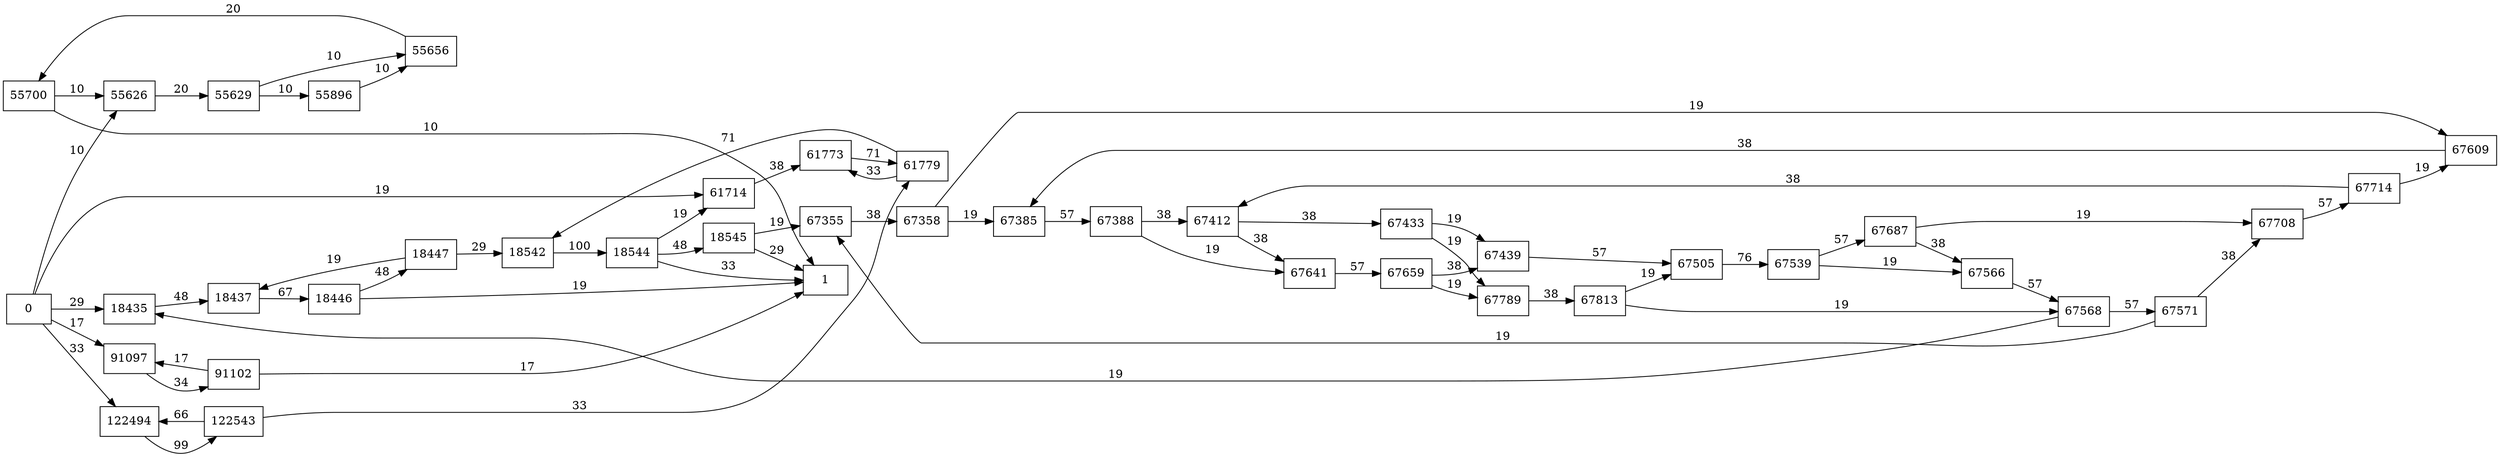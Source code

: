 digraph {
	graph [rankdir=LR]
	node [shape=rectangle]
	18435 -> 18437 [label=48]
	18437 -> 18446 [label=67]
	18446 -> 18447 [label=48]
	18446 -> 1 [label=19]
	18447 -> 18542 [label=29]
	18447 -> 18437 [label=19]
	18542 -> 18544 [label=100]
	18544 -> 18545 [label=48]
	18544 -> 61714 [label=19]
	18544 -> 1 [label=33]
	18545 -> 1 [label=29]
	18545 -> 67355 [label=19]
	55626 -> 55629 [label=20]
	55629 -> 55656 [label=10]
	55629 -> 55896 [label=10]
	55656 -> 55700 [label=20]
	55700 -> 55626 [label=10]
	55700 -> 1 [label=10]
	55896 -> 55656 [label=10]
	61714 -> 61773 [label=38]
	61773 -> 61779 [label=71]
	61779 -> 18542 [label=71]
	61779 -> 61773 [label=33]
	67355 -> 67358 [label=38]
	67358 -> 67385 [label=19]
	67358 -> 67609 [label=19]
	67385 -> 67388 [label=57]
	67388 -> 67412 [label=38]
	67388 -> 67641 [label=19]
	67412 -> 67433 [label=38]
	67412 -> 67641 [label=38]
	67433 -> 67439 [label=19]
	67433 -> 67789 [label=19]
	67439 -> 67505 [label=57]
	67505 -> 67539 [label=76]
	67539 -> 67566 [label=19]
	67539 -> 67687 [label=57]
	67566 -> 67568 [label=57]
	67568 -> 67571 [label=57]
	67568 -> 18435 [label=19]
	67571 -> 67355 [label=19]
	67571 -> 67708 [label=38]
	67609 -> 67385 [label=38]
	67641 -> 67659 [label=57]
	67659 -> 67439 [label=38]
	67659 -> 67789 [label=19]
	67687 -> 67566 [label=38]
	67687 -> 67708 [label=19]
	67708 -> 67714 [label=57]
	67714 -> 67609 [label=19]
	67714 -> 67412 [label=38]
	67789 -> 67813 [label=38]
	67813 -> 67505 [label=19]
	67813 -> 67568 [label=19]
	91097 -> 91102 [label=34]
	91102 -> 91097 [label=17]
	91102 -> 1 [label=17]
	122494 -> 122543 [label=99]
	122543 -> 122494 [label=66]
	122543 -> 61779 [label=33]
	0 -> 18435 [label=29]
	0 -> 55626 [label=10]
	0 -> 61714 [label=19]
	0 -> 91097 [label=17]
	0 -> 122494 [label=33]
}
